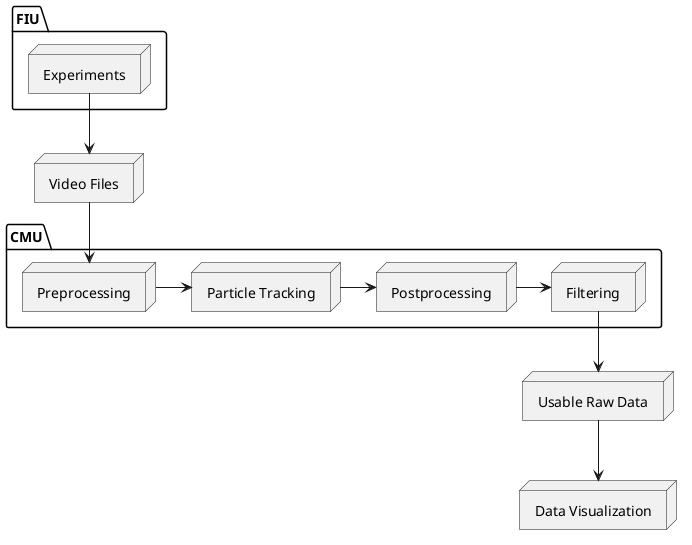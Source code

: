 @startuml revised-workflow

folder FIU {
    node "Experiments" as A
}

node "Video Files" as B

folder CMU {
    node "Preprocessing" as C
    node "Particle Tracking" as D
    node "Postprocessing" as E
    node "Filtering" as F
}

node "Usable Raw Data" as G
node "Data Visualization" as H

A --> B
B --> C
C -> D
D -> E
E -> F
F --> G
G --> H

@enduml
